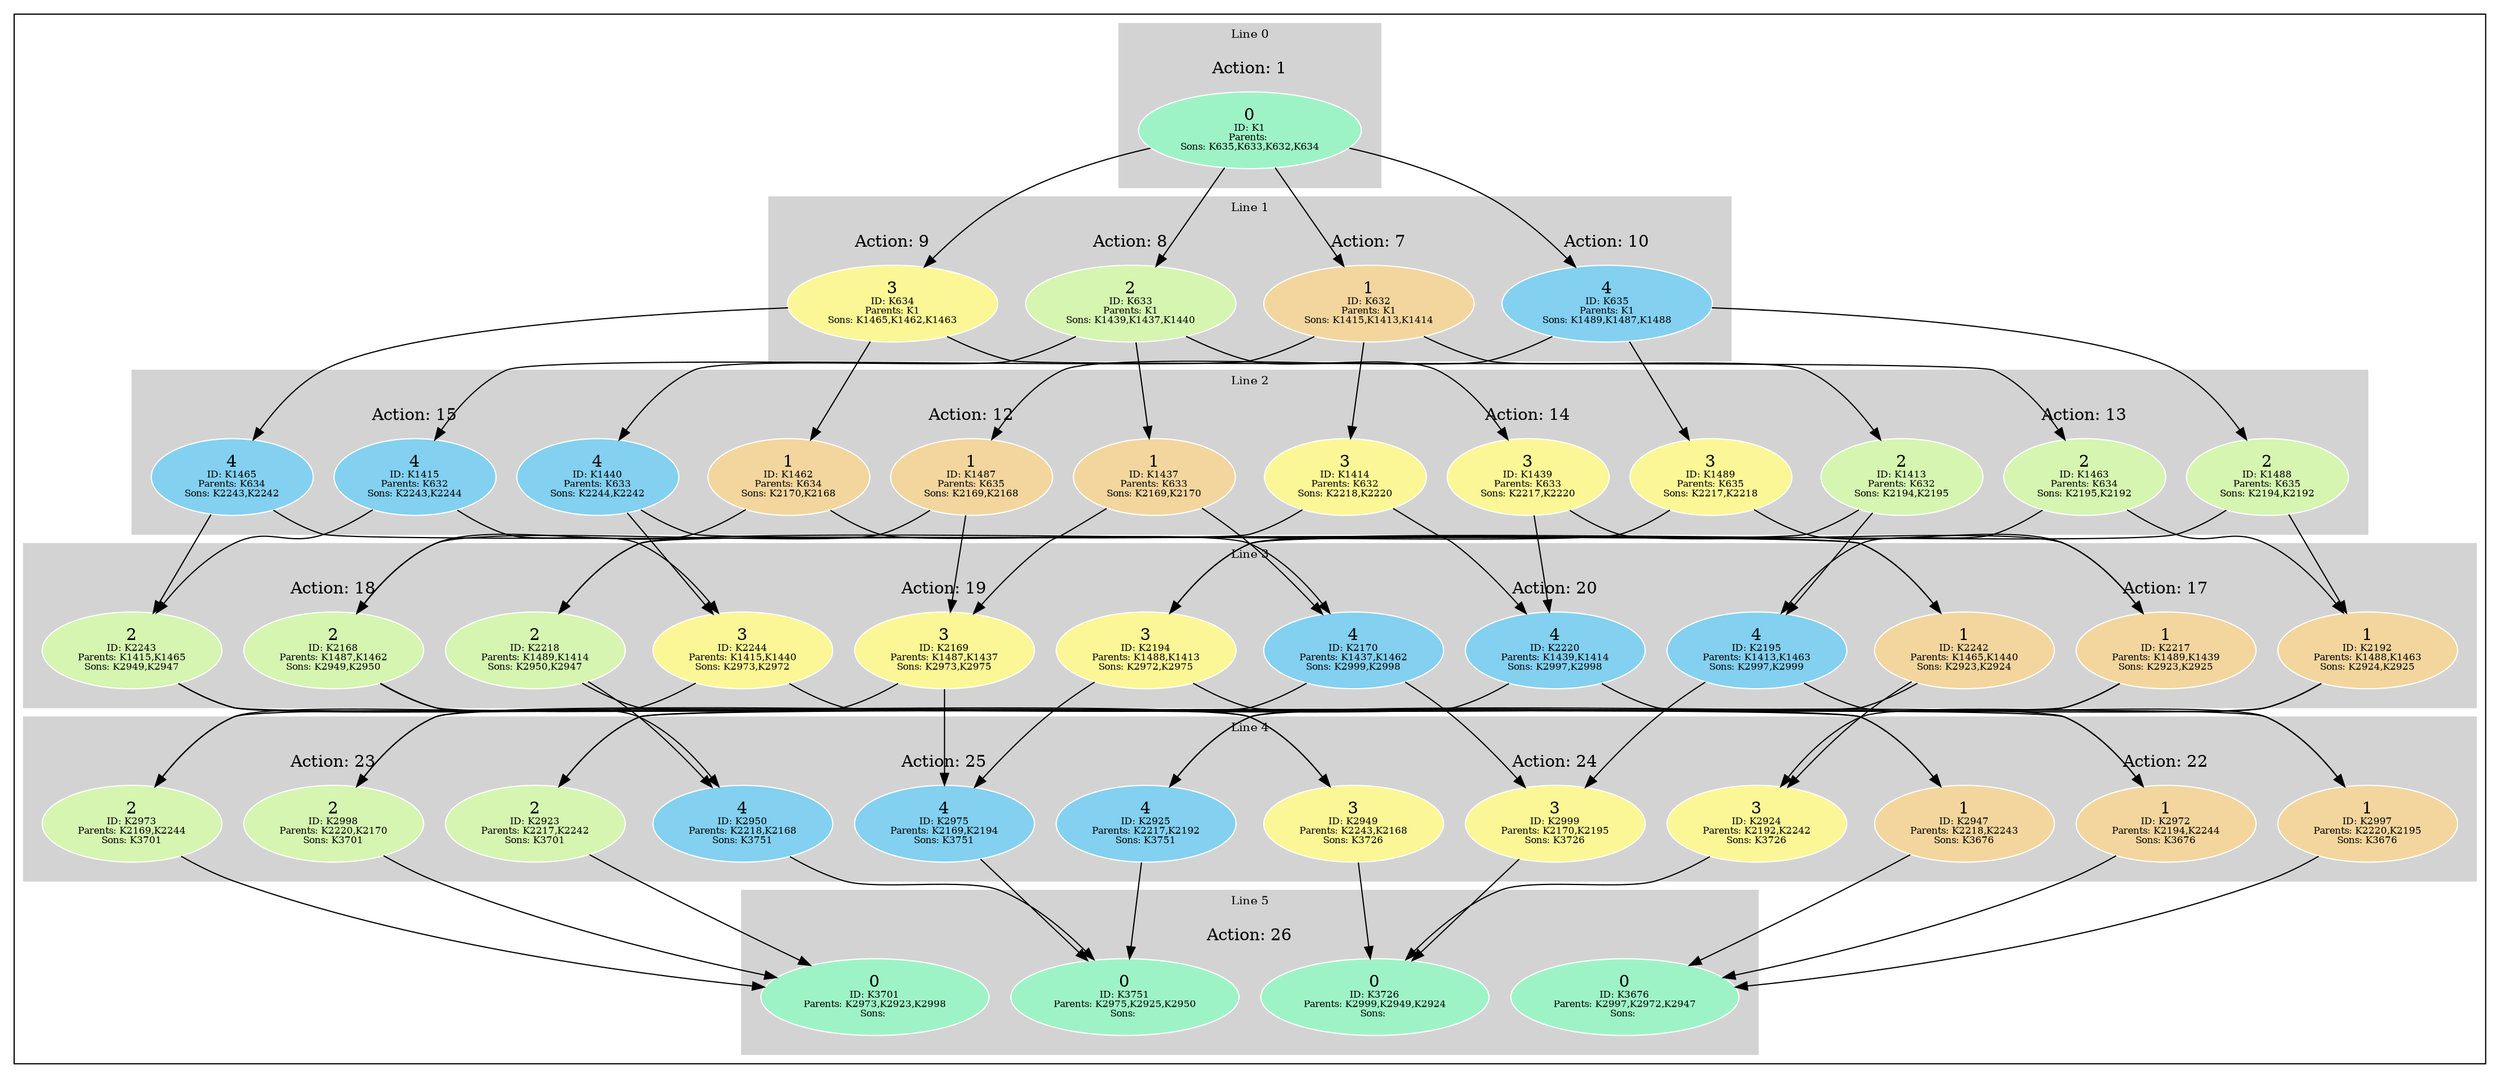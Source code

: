 digraph G {
subgraph cluster_info {
        subgraph cluster_0 {
        style=filled;
        color=lightgrey;
        node [style=filled,color=white];
        subgraph cluster_act_1 {
label = "Action: 1"step_K1 [fillcolor="#9ef3c6"  label=<0<BR /><FONT POINT-SIZE="8">ID: K1</FONT><BR /><FONT POINT-SIZE="8">Parents: </FONT><BR /><FONT POINT-SIZE="8">Sons: K635,K633,K632,K634</FONT>>]
}

        fontsize="10"
        label = "Line 0";
        }

        subgraph cluster_4 {
        style=filled;
        color=lightgrey;
        node [style=filled,color=white];
        subgraph cluster_act_22 {
label = "Action: 22"step_K2997 [fillcolor="#f3d69e"  label=<1<BR /><FONT POINT-SIZE="8">ID: K2997</FONT><BR /><FONT POINT-SIZE="8">Parents: K2220,K2195</FONT><BR /><FONT POINT-SIZE="8">Sons: K3676</FONT>>]
step_K2972 [fillcolor="#f3d69e"  label=<1<BR /><FONT POINT-SIZE="8">ID: K2972</FONT><BR /><FONT POINT-SIZE="8">Parents: K2194,K2244</FONT><BR /><FONT POINT-SIZE="8">Sons: K3676</FONT>>]
step_K2947 [fillcolor="#f3d69e"  label=<1<BR /><FONT POINT-SIZE="8">ID: K2947</FONT><BR /><FONT POINT-SIZE="8">Parents: K2218,K2243</FONT><BR /><FONT POINT-SIZE="8">Sons: K3676</FONT>>]
}
subgraph cluster_act_24 {
label = "Action: 24"step_K2999 [fillcolor="#fbf796"  label=<3<BR /><FONT POINT-SIZE="8">ID: K2999</FONT><BR /><FONT POINT-SIZE="8">Parents: K2170,K2195</FONT><BR /><FONT POINT-SIZE="8">Sons: K3726</FONT>>]
step_K2949 [fillcolor="#fbf796"  label=<3<BR /><FONT POINT-SIZE="8">ID: K2949</FONT><BR /><FONT POINT-SIZE="8">Parents: K2243,K2168</FONT><BR /><FONT POINT-SIZE="8">Sons: K3726</FONT>>]
step_K2924 [fillcolor="#fbf796"  label=<3<BR /><FONT POINT-SIZE="8">ID: K2924</FONT><BR /><FONT POINT-SIZE="8">Parents: K2192,K2242</FONT><BR /><FONT POINT-SIZE="8">Sons: K3726</FONT>>]
}
subgraph cluster_act_24 {
label = "Action: 24"step_K2999 [fillcolor="#fbf796"  label=<3<BR /><FONT POINT-SIZE="8">ID: K2999</FONT><BR /><FONT POINT-SIZE="8">Parents: K2170,K2195</FONT><BR /><FONT POINT-SIZE="8">Sons: K3726</FONT>>]
step_K2949 [fillcolor="#fbf796"  label=<3<BR /><FONT POINT-SIZE="8">ID: K2949</FONT><BR /><FONT POINT-SIZE="8">Parents: K2243,K2168</FONT><BR /><FONT POINT-SIZE="8">Sons: K3726</FONT>>]
step_K2924 [fillcolor="#fbf796"  label=<3<BR /><FONT POINT-SIZE="8">ID: K2924</FONT><BR /><FONT POINT-SIZE="8">Parents: K2192,K2242</FONT><BR /><FONT POINT-SIZE="8">Sons: K3726</FONT>>]
}
subgraph cluster_act_24 {
label = "Action: 24"step_K2999 [fillcolor="#fbf796"  label=<3<BR /><FONT POINT-SIZE="8">ID: K2999</FONT><BR /><FONT POINT-SIZE="8">Parents: K2170,K2195</FONT><BR /><FONT POINT-SIZE="8">Sons: K3726</FONT>>]
step_K2949 [fillcolor="#fbf796"  label=<3<BR /><FONT POINT-SIZE="8">ID: K2949</FONT><BR /><FONT POINT-SIZE="8">Parents: K2243,K2168</FONT><BR /><FONT POINT-SIZE="8">Sons: K3726</FONT>>]
step_K2924 [fillcolor="#fbf796"  label=<3<BR /><FONT POINT-SIZE="8">ID: K2924</FONT><BR /><FONT POINT-SIZE="8">Parents: K2192,K2242</FONT><BR /><FONT POINT-SIZE="8">Sons: K3726</FONT>>]
}
subgraph cluster_act_22 {
label = "Action: 22"step_K2997 [fillcolor="#f3d69e"  label=<1<BR /><FONT POINT-SIZE="8">ID: K2997</FONT><BR /><FONT POINT-SIZE="8">Parents: K2220,K2195</FONT><BR /><FONT POINT-SIZE="8">Sons: K3676</FONT>>]
step_K2972 [fillcolor="#f3d69e"  label=<1<BR /><FONT POINT-SIZE="8">ID: K2972</FONT><BR /><FONT POINT-SIZE="8">Parents: K2194,K2244</FONT><BR /><FONT POINT-SIZE="8">Sons: K3676</FONT>>]
step_K2947 [fillcolor="#f3d69e"  label=<1<BR /><FONT POINT-SIZE="8">ID: K2947</FONT><BR /><FONT POINT-SIZE="8">Parents: K2218,K2243</FONT><BR /><FONT POINT-SIZE="8">Sons: K3676</FONT>>]
}
subgraph cluster_act_25 {
label = "Action: 25"step_K2975 [fillcolor="#83d0f0"  label=<4<BR /><FONT POINT-SIZE="8">ID: K2975</FONT><BR /><FONT POINT-SIZE="8">Parents: K2169,K2194</FONT><BR /><FONT POINT-SIZE="8">Sons: K3751</FONT>>]
step_K2925 [fillcolor="#83d0f0"  label=<4<BR /><FONT POINT-SIZE="8">ID: K2925</FONT><BR /><FONT POINT-SIZE="8">Parents: K2217,K2192</FONT><BR /><FONT POINT-SIZE="8">Sons: K3751</FONT>>]
step_K2950 [fillcolor="#83d0f0"  label=<4<BR /><FONT POINT-SIZE="8">ID: K2950</FONT><BR /><FONT POINT-SIZE="8">Parents: K2218,K2168</FONT><BR /><FONT POINT-SIZE="8">Sons: K3751</FONT>>]
}
subgraph cluster_act_23 {
label = "Action: 23"step_K2973 [fillcolor="#d5f5b1"  label=<2<BR /><FONT POINT-SIZE="8">ID: K2973</FONT><BR /><FONT POINT-SIZE="8">Parents: K2169,K2244</FONT><BR /><FONT POINT-SIZE="8">Sons: K3701</FONT>>]
step_K2923 [fillcolor="#d5f5b1"  label=<2<BR /><FONT POINT-SIZE="8">ID: K2923</FONT><BR /><FONT POINT-SIZE="8">Parents: K2217,K2242</FONT><BR /><FONT POINT-SIZE="8">Sons: K3701</FONT>>]
step_K2998 [fillcolor="#d5f5b1"  label=<2<BR /><FONT POINT-SIZE="8">ID: K2998</FONT><BR /><FONT POINT-SIZE="8">Parents: K2220,K2170</FONT><BR /><FONT POINT-SIZE="8">Sons: K3701</FONT>>]
}
subgraph cluster_act_22 {
label = "Action: 22"step_K2997 [fillcolor="#f3d69e"  label=<1<BR /><FONT POINT-SIZE="8">ID: K2997</FONT><BR /><FONT POINT-SIZE="8">Parents: K2220,K2195</FONT><BR /><FONT POINT-SIZE="8">Sons: K3676</FONT>>]
step_K2972 [fillcolor="#f3d69e"  label=<1<BR /><FONT POINT-SIZE="8">ID: K2972</FONT><BR /><FONT POINT-SIZE="8">Parents: K2194,K2244</FONT><BR /><FONT POINT-SIZE="8">Sons: K3676</FONT>>]
step_K2947 [fillcolor="#f3d69e"  label=<1<BR /><FONT POINT-SIZE="8">ID: K2947</FONT><BR /><FONT POINT-SIZE="8">Parents: K2218,K2243</FONT><BR /><FONT POINT-SIZE="8">Sons: K3676</FONT>>]
}
subgraph cluster_act_23 {
label = "Action: 23"step_K2973 [fillcolor="#d5f5b1"  label=<2<BR /><FONT POINT-SIZE="8">ID: K2973</FONT><BR /><FONT POINT-SIZE="8">Parents: K2169,K2244</FONT><BR /><FONT POINT-SIZE="8">Sons: K3701</FONT>>]
step_K2923 [fillcolor="#d5f5b1"  label=<2<BR /><FONT POINT-SIZE="8">ID: K2923</FONT><BR /><FONT POINT-SIZE="8">Parents: K2217,K2242</FONT><BR /><FONT POINT-SIZE="8">Sons: K3701</FONT>>]
step_K2998 [fillcolor="#d5f5b1"  label=<2<BR /><FONT POINT-SIZE="8">ID: K2998</FONT><BR /><FONT POINT-SIZE="8">Parents: K2220,K2170</FONT><BR /><FONT POINT-SIZE="8">Sons: K3701</FONT>>]
}
subgraph cluster_act_25 {
label = "Action: 25"step_K2975 [fillcolor="#83d0f0"  label=<4<BR /><FONT POINT-SIZE="8">ID: K2975</FONT><BR /><FONT POINT-SIZE="8">Parents: K2169,K2194</FONT><BR /><FONT POINT-SIZE="8">Sons: K3751</FONT>>]
step_K2925 [fillcolor="#83d0f0"  label=<4<BR /><FONT POINT-SIZE="8">ID: K2925</FONT><BR /><FONT POINT-SIZE="8">Parents: K2217,K2192</FONT><BR /><FONT POINT-SIZE="8">Sons: K3751</FONT>>]
step_K2950 [fillcolor="#83d0f0"  label=<4<BR /><FONT POINT-SIZE="8">ID: K2950</FONT><BR /><FONT POINT-SIZE="8">Parents: K2218,K2168</FONT><BR /><FONT POINT-SIZE="8">Sons: K3751</FONT>>]
}
subgraph cluster_act_23 {
label = "Action: 23"step_K2973 [fillcolor="#d5f5b1"  label=<2<BR /><FONT POINT-SIZE="8">ID: K2973</FONT><BR /><FONT POINT-SIZE="8">Parents: K2169,K2244</FONT><BR /><FONT POINT-SIZE="8">Sons: K3701</FONT>>]
step_K2923 [fillcolor="#d5f5b1"  label=<2<BR /><FONT POINT-SIZE="8">ID: K2923</FONT><BR /><FONT POINT-SIZE="8">Parents: K2217,K2242</FONT><BR /><FONT POINT-SIZE="8">Sons: K3701</FONT>>]
step_K2998 [fillcolor="#d5f5b1"  label=<2<BR /><FONT POINT-SIZE="8">ID: K2998</FONT><BR /><FONT POINT-SIZE="8">Parents: K2220,K2170</FONT><BR /><FONT POINT-SIZE="8">Sons: K3701</FONT>>]
}
subgraph cluster_act_25 {
label = "Action: 25"step_K2975 [fillcolor="#83d0f0"  label=<4<BR /><FONT POINT-SIZE="8">ID: K2975</FONT><BR /><FONT POINT-SIZE="8">Parents: K2169,K2194</FONT><BR /><FONT POINT-SIZE="8">Sons: K3751</FONT>>]
step_K2925 [fillcolor="#83d0f0"  label=<4<BR /><FONT POINT-SIZE="8">ID: K2925</FONT><BR /><FONT POINT-SIZE="8">Parents: K2217,K2192</FONT><BR /><FONT POINT-SIZE="8">Sons: K3751</FONT>>]
step_K2950 [fillcolor="#83d0f0"  label=<4<BR /><FONT POINT-SIZE="8">ID: K2950</FONT><BR /><FONT POINT-SIZE="8">Parents: K2218,K2168</FONT><BR /><FONT POINT-SIZE="8">Sons: K3751</FONT>>]
}

        fontsize="10"
        label = "Line 4";
        }

        subgraph cluster_2 {
        style=filled;
        color=lightgrey;
        node [style=filled,color=white];
        subgraph cluster_act_13 {
label = "Action: 13"step_K1488 [fillcolor="#d5f5b1"  label=<2<BR /><FONT POINT-SIZE="8">ID: K1488</FONT><BR /><FONT POINT-SIZE="8">Parents: K635</FONT><BR /><FONT POINT-SIZE="8">Sons: K2194,K2192</FONT>>]
step_K1463 [fillcolor="#d5f5b1"  label=<2<BR /><FONT POINT-SIZE="8">ID: K1463</FONT><BR /><FONT POINT-SIZE="8">Parents: K634</FONT><BR /><FONT POINT-SIZE="8">Sons: K2195,K2192</FONT>>]
step_K1413 [fillcolor="#d5f5b1"  label=<2<BR /><FONT POINT-SIZE="8">ID: K1413</FONT><BR /><FONT POINT-SIZE="8">Parents: K632</FONT><BR /><FONT POINT-SIZE="8">Sons: K2194,K2195</FONT>>]
}
subgraph cluster_act_13 {
label = "Action: 13"step_K1488 [fillcolor="#d5f5b1"  label=<2<BR /><FONT POINT-SIZE="8">ID: K1488</FONT><BR /><FONT POINT-SIZE="8">Parents: K635</FONT><BR /><FONT POINT-SIZE="8">Sons: K2194,K2192</FONT>>]
step_K1463 [fillcolor="#d5f5b1"  label=<2<BR /><FONT POINT-SIZE="8">ID: K1463</FONT><BR /><FONT POINT-SIZE="8">Parents: K634</FONT><BR /><FONT POINT-SIZE="8">Sons: K2195,K2192</FONT>>]
step_K1413 [fillcolor="#d5f5b1"  label=<2<BR /><FONT POINT-SIZE="8">ID: K1413</FONT><BR /><FONT POINT-SIZE="8">Parents: K632</FONT><BR /><FONT POINT-SIZE="8">Sons: K2194,K2195</FONT>>]
}
subgraph cluster_act_14 {
label = "Action: 14"step_K1489 [fillcolor="#fbf796"  label=<3<BR /><FONT POINT-SIZE="8">ID: K1489</FONT><BR /><FONT POINT-SIZE="8">Parents: K635</FONT><BR /><FONT POINT-SIZE="8">Sons: K2217,K2218</FONT>>]
step_K1439 [fillcolor="#fbf796"  label=<3<BR /><FONT POINT-SIZE="8">ID: K1439</FONT><BR /><FONT POINT-SIZE="8">Parents: K633</FONT><BR /><FONT POINT-SIZE="8">Sons: K2217,K2220</FONT>>]
step_K1414 [fillcolor="#fbf796"  label=<3<BR /><FONT POINT-SIZE="8">ID: K1414</FONT><BR /><FONT POINT-SIZE="8">Parents: K632</FONT><BR /><FONT POINT-SIZE="8">Sons: K2218,K2220</FONT>>]
}
subgraph cluster_act_12 {
label = "Action: 12"step_K1487 [fillcolor="#f3d69e"  label=<1<BR /><FONT POINT-SIZE="8">ID: K1487</FONT><BR /><FONT POINT-SIZE="8">Parents: K635</FONT><BR /><FONT POINT-SIZE="8">Sons: K2169,K2168</FONT>>]
step_K1437 [fillcolor="#f3d69e"  label=<1<BR /><FONT POINT-SIZE="8">ID: K1437</FONT><BR /><FONT POINT-SIZE="8">Parents: K633</FONT><BR /><FONT POINT-SIZE="8">Sons: K2169,K2170</FONT>>]
step_K1462 [fillcolor="#f3d69e"  label=<1<BR /><FONT POINT-SIZE="8">ID: K1462</FONT><BR /><FONT POINT-SIZE="8">Parents: K634</FONT><BR /><FONT POINT-SIZE="8">Sons: K2170,K2168</FONT>>]
}
subgraph cluster_act_12 {
label = "Action: 12"step_K1487 [fillcolor="#f3d69e"  label=<1<BR /><FONT POINT-SIZE="8">ID: K1487</FONT><BR /><FONT POINT-SIZE="8">Parents: K635</FONT><BR /><FONT POINT-SIZE="8">Sons: K2169,K2168</FONT>>]
step_K1437 [fillcolor="#f3d69e"  label=<1<BR /><FONT POINT-SIZE="8">ID: K1437</FONT><BR /><FONT POINT-SIZE="8">Parents: K633</FONT><BR /><FONT POINT-SIZE="8">Sons: K2169,K2170</FONT>>]
step_K1462 [fillcolor="#f3d69e"  label=<1<BR /><FONT POINT-SIZE="8">ID: K1462</FONT><BR /><FONT POINT-SIZE="8">Parents: K634</FONT><BR /><FONT POINT-SIZE="8">Sons: K2170,K2168</FONT>>]
}
subgraph cluster_act_12 {
label = "Action: 12"step_K1487 [fillcolor="#f3d69e"  label=<1<BR /><FONT POINT-SIZE="8">ID: K1487</FONT><BR /><FONT POINT-SIZE="8">Parents: K635</FONT><BR /><FONT POINT-SIZE="8">Sons: K2169,K2168</FONT>>]
step_K1437 [fillcolor="#f3d69e"  label=<1<BR /><FONT POINT-SIZE="8">ID: K1437</FONT><BR /><FONT POINT-SIZE="8">Parents: K633</FONT><BR /><FONT POINT-SIZE="8">Sons: K2169,K2170</FONT>>]
step_K1462 [fillcolor="#f3d69e"  label=<1<BR /><FONT POINT-SIZE="8">ID: K1462</FONT><BR /><FONT POINT-SIZE="8">Parents: K634</FONT><BR /><FONT POINT-SIZE="8">Sons: K2170,K2168</FONT>>]
}
subgraph cluster_act_14 {
label = "Action: 14"step_K1489 [fillcolor="#fbf796"  label=<3<BR /><FONT POINT-SIZE="8">ID: K1489</FONT><BR /><FONT POINT-SIZE="8">Parents: K635</FONT><BR /><FONT POINT-SIZE="8">Sons: K2217,K2218</FONT>>]
step_K1439 [fillcolor="#fbf796"  label=<3<BR /><FONT POINT-SIZE="8">ID: K1439</FONT><BR /><FONT POINT-SIZE="8">Parents: K633</FONT><BR /><FONT POINT-SIZE="8">Sons: K2217,K2220</FONT>>]
step_K1414 [fillcolor="#fbf796"  label=<3<BR /><FONT POINT-SIZE="8">ID: K1414</FONT><BR /><FONT POINT-SIZE="8">Parents: K632</FONT><BR /><FONT POINT-SIZE="8">Sons: K2218,K2220</FONT>>]
}
subgraph cluster_act_14 {
label = "Action: 14"step_K1489 [fillcolor="#fbf796"  label=<3<BR /><FONT POINT-SIZE="8">ID: K1489</FONT><BR /><FONT POINT-SIZE="8">Parents: K635</FONT><BR /><FONT POINT-SIZE="8">Sons: K2217,K2218</FONT>>]
step_K1439 [fillcolor="#fbf796"  label=<3<BR /><FONT POINT-SIZE="8">ID: K1439</FONT><BR /><FONT POINT-SIZE="8">Parents: K633</FONT><BR /><FONT POINT-SIZE="8">Sons: K2217,K2220</FONT>>]
step_K1414 [fillcolor="#fbf796"  label=<3<BR /><FONT POINT-SIZE="8">ID: K1414</FONT><BR /><FONT POINT-SIZE="8">Parents: K632</FONT><BR /><FONT POINT-SIZE="8">Sons: K2218,K2220</FONT>>]
}
subgraph cluster_act_15 {
label = "Action: 15"step_K1415 [fillcolor="#83d0f0"  label=<4<BR /><FONT POINT-SIZE="8">ID: K1415</FONT><BR /><FONT POINT-SIZE="8">Parents: K632</FONT><BR /><FONT POINT-SIZE="8">Sons: K2243,K2244</FONT>>]
step_K1465 [fillcolor="#83d0f0"  label=<4<BR /><FONT POINT-SIZE="8">ID: K1465</FONT><BR /><FONT POINT-SIZE="8">Parents: K634</FONT><BR /><FONT POINT-SIZE="8">Sons: K2243,K2242</FONT>>]
step_K1440 [fillcolor="#83d0f0"  label=<4<BR /><FONT POINT-SIZE="8">ID: K1440</FONT><BR /><FONT POINT-SIZE="8">Parents: K633</FONT><BR /><FONT POINT-SIZE="8">Sons: K2244,K2242</FONT>>]
}
subgraph cluster_act_15 {
label = "Action: 15"step_K1415 [fillcolor="#83d0f0"  label=<4<BR /><FONT POINT-SIZE="8">ID: K1415</FONT><BR /><FONT POINT-SIZE="8">Parents: K632</FONT><BR /><FONT POINT-SIZE="8">Sons: K2243,K2244</FONT>>]
step_K1465 [fillcolor="#83d0f0"  label=<4<BR /><FONT POINT-SIZE="8">ID: K1465</FONT><BR /><FONT POINT-SIZE="8">Parents: K634</FONT><BR /><FONT POINT-SIZE="8">Sons: K2243,K2242</FONT>>]
step_K1440 [fillcolor="#83d0f0"  label=<4<BR /><FONT POINT-SIZE="8">ID: K1440</FONT><BR /><FONT POINT-SIZE="8">Parents: K633</FONT><BR /><FONT POINT-SIZE="8">Sons: K2244,K2242</FONT>>]
}
subgraph cluster_act_15 {
label = "Action: 15"step_K1415 [fillcolor="#83d0f0"  label=<4<BR /><FONT POINT-SIZE="8">ID: K1415</FONT><BR /><FONT POINT-SIZE="8">Parents: K632</FONT><BR /><FONT POINT-SIZE="8">Sons: K2243,K2244</FONT>>]
step_K1465 [fillcolor="#83d0f0"  label=<4<BR /><FONT POINT-SIZE="8">ID: K1465</FONT><BR /><FONT POINT-SIZE="8">Parents: K634</FONT><BR /><FONT POINT-SIZE="8">Sons: K2243,K2242</FONT>>]
step_K1440 [fillcolor="#83d0f0"  label=<4<BR /><FONT POINT-SIZE="8">ID: K1440</FONT><BR /><FONT POINT-SIZE="8">Parents: K633</FONT><BR /><FONT POINT-SIZE="8">Sons: K2244,K2242</FONT>>]
}
subgraph cluster_act_13 {
label = "Action: 13"step_K1488 [fillcolor="#d5f5b1"  label=<2<BR /><FONT POINT-SIZE="8">ID: K1488</FONT><BR /><FONT POINT-SIZE="8">Parents: K635</FONT><BR /><FONT POINT-SIZE="8">Sons: K2194,K2192</FONT>>]
step_K1463 [fillcolor="#d5f5b1"  label=<2<BR /><FONT POINT-SIZE="8">ID: K1463</FONT><BR /><FONT POINT-SIZE="8">Parents: K634</FONT><BR /><FONT POINT-SIZE="8">Sons: K2195,K2192</FONT>>]
step_K1413 [fillcolor="#d5f5b1"  label=<2<BR /><FONT POINT-SIZE="8">ID: K1413</FONT><BR /><FONT POINT-SIZE="8">Parents: K632</FONT><BR /><FONT POINT-SIZE="8">Sons: K2194,K2195</FONT>>]
}

        fontsize="10"
        label = "Line 2";
        }

        subgraph cluster_3 {
        style=filled;
        color=lightgrey;
        node [style=filled,color=white];
        subgraph cluster_act_17 {
label = "Action: 17"step_K2217 [fillcolor="#f3d69e"  label=<1<BR /><FONT POINT-SIZE="8">ID: K2217</FONT><BR /><FONT POINT-SIZE="8">Parents: K1489,K1439</FONT><BR /><FONT POINT-SIZE="8">Sons: K2923,K2925</FONT>>]
step_K2192 [fillcolor="#f3d69e"  label=<1<BR /><FONT POINT-SIZE="8">ID: K2192</FONT><BR /><FONT POINT-SIZE="8">Parents: K1488,K1463</FONT><BR /><FONT POINT-SIZE="8">Sons: K2924,K2925</FONT>>]
step_K2242 [fillcolor="#f3d69e"  label=<1<BR /><FONT POINT-SIZE="8">ID: K2242</FONT><BR /><FONT POINT-SIZE="8">Parents: K1465,K1440</FONT><BR /><FONT POINT-SIZE="8">Sons: K2923,K2924</FONT>>]
}
subgraph cluster_act_20 {
label = "Action: 20"step_K2220 [fillcolor="#83d0f0"  label=<4<BR /><FONT POINT-SIZE="8">ID: K2220</FONT><BR /><FONT POINT-SIZE="8">Parents: K1439,K1414</FONT><BR /><FONT POINT-SIZE="8">Sons: K2997,K2998</FONT>>]
step_K2170 [fillcolor="#83d0f0"  label=<4<BR /><FONT POINT-SIZE="8">ID: K2170</FONT><BR /><FONT POINT-SIZE="8">Parents: K1437,K1462</FONT><BR /><FONT POINT-SIZE="8">Sons: K2999,K2998</FONT>>]
step_K2195 [fillcolor="#83d0f0"  label=<4<BR /><FONT POINT-SIZE="8">ID: K2195</FONT><BR /><FONT POINT-SIZE="8">Parents: K1413,K1463</FONT><BR /><FONT POINT-SIZE="8">Sons: K2997,K2999</FONT>>]
}
subgraph cluster_act_20 {
label = "Action: 20"step_K2220 [fillcolor="#83d0f0"  label=<4<BR /><FONT POINT-SIZE="8">ID: K2220</FONT><BR /><FONT POINT-SIZE="8">Parents: K1439,K1414</FONT><BR /><FONT POINT-SIZE="8">Sons: K2997,K2998</FONT>>]
step_K2170 [fillcolor="#83d0f0"  label=<4<BR /><FONT POINT-SIZE="8">ID: K2170</FONT><BR /><FONT POINT-SIZE="8">Parents: K1437,K1462</FONT><BR /><FONT POINT-SIZE="8">Sons: K2999,K2998</FONT>>]
step_K2195 [fillcolor="#83d0f0"  label=<4<BR /><FONT POINT-SIZE="8">ID: K2195</FONT><BR /><FONT POINT-SIZE="8">Parents: K1413,K1463</FONT><BR /><FONT POINT-SIZE="8">Sons: K2997,K2999</FONT>>]
}
subgraph cluster_act_19 {
label = "Action: 19"step_K2169 [fillcolor="#fbf796"  label=<3<BR /><FONT POINT-SIZE="8">ID: K2169</FONT><BR /><FONT POINT-SIZE="8">Parents: K1487,K1437</FONT><BR /><FONT POINT-SIZE="8">Sons: K2973,K2975</FONT>>]
step_K2194 [fillcolor="#fbf796"  label=<3<BR /><FONT POINT-SIZE="8">ID: K2194</FONT><BR /><FONT POINT-SIZE="8">Parents: K1488,K1413</FONT><BR /><FONT POINT-SIZE="8">Sons: K2972,K2975</FONT>>]
step_K2244 [fillcolor="#fbf796"  label=<3<BR /><FONT POINT-SIZE="8">ID: K2244</FONT><BR /><FONT POINT-SIZE="8">Parents: K1415,K1440</FONT><BR /><FONT POINT-SIZE="8">Sons: K2973,K2972</FONT>>]
}
subgraph cluster_act_17 {
label = "Action: 17"step_K2217 [fillcolor="#f3d69e"  label=<1<BR /><FONT POINT-SIZE="8">ID: K2217</FONT><BR /><FONT POINT-SIZE="8">Parents: K1489,K1439</FONT><BR /><FONT POINT-SIZE="8">Sons: K2923,K2925</FONT>>]
step_K2192 [fillcolor="#f3d69e"  label=<1<BR /><FONT POINT-SIZE="8">ID: K2192</FONT><BR /><FONT POINT-SIZE="8">Parents: K1488,K1463</FONT><BR /><FONT POINT-SIZE="8">Sons: K2924,K2925</FONT>>]
step_K2242 [fillcolor="#f3d69e"  label=<1<BR /><FONT POINT-SIZE="8">ID: K2242</FONT><BR /><FONT POINT-SIZE="8">Parents: K1465,K1440</FONT><BR /><FONT POINT-SIZE="8">Sons: K2923,K2924</FONT>>]
}
subgraph cluster_act_18 {
label = "Action: 18"step_K2218 [fillcolor="#d5f5b1"  label=<2<BR /><FONT POINT-SIZE="8">ID: K2218</FONT><BR /><FONT POINT-SIZE="8">Parents: K1489,K1414</FONT><BR /><FONT POINT-SIZE="8">Sons: K2950,K2947</FONT>>]
step_K2243 [fillcolor="#d5f5b1"  label=<2<BR /><FONT POINT-SIZE="8">ID: K2243</FONT><BR /><FONT POINT-SIZE="8">Parents: K1415,K1465</FONT><BR /><FONT POINT-SIZE="8">Sons: K2949,K2947</FONT>>]
step_K2168 [fillcolor="#d5f5b1"  label=<2<BR /><FONT POINT-SIZE="8">ID: K2168</FONT><BR /><FONT POINT-SIZE="8">Parents: K1487,K1462</FONT><BR /><FONT POINT-SIZE="8">Sons: K2949,K2950</FONT>>]
}
subgraph cluster_act_19 {
label = "Action: 19"step_K2169 [fillcolor="#fbf796"  label=<3<BR /><FONT POINT-SIZE="8">ID: K2169</FONT><BR /><FONT POINT-SIZE="8">Parents: K1487,K1437</FONT><BR /><FONT POINT-SIZE="8">Sons: K2973,K2975</FONT>>]
step_K2194 [fillcolor="#fbf796"  label=<3<BR /><FONT POINT-SIZE="8">ID: K2194</FONT><BR /><FONT POINT-SIZE="8">Parents: K1488,K1413</FONT><BR /><FONT POINT-SIZE="8">Sons: K2972,K2975</FONT>>]
step_K2244 [fillcolor="#fbf796"  label=<3<BR /><FONT POINT-SIZE="8">ID: K2244</FONT><BR /><FONT POINT-SIZE="8">Parents: K1415,K1440</FONT><BR /><FONT POINT-SIZE="8">Sons: K2973,K2972</FONT>>]
}
subgraph cluster_act_18 {
label = "Action: 18"step_K2218 [fillcolor="#d5f5b1"  label=<2<BR /><FONT POINT-SIZE="8">ID: K2218</FONT><BR /><FONT POINT-SIZE="8">Parents: K1489,K1414</FONT><BR /><FONT POINT-SIZE="8">Sons: K2950,K2947</FONT>>]
step_K2243 [fillcolor="#d5f5b1"  label=<2<BR /><FONT POINT-SIZE="8">ID: K2243</FONT><BR /><FONT POINT-SIZE="8">Parents: K1415,K1465</FONT><BR /><FONT POINT-SIZE="8">Sons: K2949,K2947</FONT>>]
step_K2168 [fillcolor="#d5f5b1"  label=<2<BR /><FONT POINT-SIZE="8">ID: K2168</FONT><BR /><FONT POINT-SIZE="8">Parents: K1487,K1462</FONT><BR /><FONT POINT-SIZE="8">Sons: K2949,K2950</FONT>>]
}
subgraph cluster_act_19 {
label = "Action: 19"step_K2169 [fillcolor="#fbf796"  label=<3<BR /><FONT POINT-SIZE="8">ID: K2169</FONT><BR /><FONT POINT-SIZE="8">Parents: K1487,K1437</FONT><BR /><FONT POINT-SIZE="8">Sons: K2973,K2975</FONT>>]
step_K2194 [fillcolor="#fbf796"  label=<3<BR /><FONT POINT-SIZE="8">ID: K2194</FONT><BR /><FONT POINT-SIZE="8">Parents: K1488,K1413</FONT><BR /><FONT POINT-SIZE="8">Sons: K2972,K2975</FONT>>]
step_K2244 [fillcolor="#fbf796"  label=<3<BR /><FONT POINT-SIZE="8">ID: K2244</FONT><BR /><FONT POINT-SIZE="8">Parents: K1415,K1440</FONT><BR /><FONT POINT-SIZE="8">Sons: K2973,K2972</FONT>>]
}
subgraph cluster_act_20 {
label = "Action: 20"step_K2220 [fillcolor="#83d0f0"  label=<4<BR /><FONT POINT-SIZE="8">ID: K2220</FONT><BR /><FONT POINT-SIZE="8">Parents: K1439,K1414</FONT><BR /><FONT POINT-SIZE="8">Sons: K2997,K2998</FONT>>]
step_K2170 [fillcolor="#83d0f0"  label=<4<BR /><FONT POINT-SIZE="8">ID: K2170</FONT><BR /><FONT POINT-SIZE="8">Parents: K1437,K1462</FONT><BR /><FONT POINT-SIZE="8">Sons: K2999,K2998</FONT>>]
step_K2195 [fillcolor="#83d0f0"  label=<4<BR /><FONT POINT-SIZE="8">ID: K2195</FONT><BR /><FONT POINT-SIZE="8">Parents: K1413,K1463</FONT><BR /><FONT POINT-SIZE="8">Sons: K2997,K2999</FONT>>]
}
subgraph cluster_act_17 {
label = "Action: 17"step_K2217 [fillcolor="#f3d69e"  label=<1<BR /><FONT POINT-SIZE="8">ID: K2217</FONT><BR /><FONT POINT-SIZE="8">Parents: K1489,K1439</FONT><BR /><FONT POINT-SIZE="8">Sons: K2923,K2925</FONT>>]
step_K2192 [fillcolor="#f3d69e"  label=<1<BR /><FONT POINT-SIZE="8">ID: K2192</FONT><BR /><FONT POINT-SIZE="8">Parents: K1488,K1463</FONT><BR /><FONT POINT-SIZE="8">Sons: K2924,K2925</FONT>>]
step_K2242 [fillcolor="#f3d69e"  label=<1<BR /><FONT POINT-SIZE="8">ID: K2242</FONT><BR /><FONT POINT-SIZE="8">Parents: K1465,K1440</FONT><BR /><FONT POINT-SIZE="8">Sons: K2923,K2924</FONT>>]
}
subgraph cluster_act_18 {
label = "Action: 18"step_K2218 [fillcolor="#d5f5b1"  label=<2<BR /><FONT POINT-SIZE="8">ID: K2218</FONT><BR /><FONT POINT-SIZE="8">Parents: K1489,K1414</FONT><BR /><FONT POINT-SIZE="8">Sons: K2950,K2947</FONT>>]
step_K2243 [fillcolor="#d5f5b1"  label=<2<BR /><FONT POINT-SIZE="8">ID: K2243</FONT><BR /><FONT POINT-SIZE="8">Parents: K1415,K1465</FONT><BR /><FONT POINT-SIZE="8">Sons: K2949,K2947</FONT>>]
step_K2168 [fillcolor="#d5f5b1"  label=<2<BR /><FONT POINT-SIZE="8">ID: K2168</FONT><BR /><FONT POINT-SIZE="8">Parents: K1487,K1462</FONT><BR /><FONT POINT-SIZE="8">Sons: K2949,K2950</FONT>>]
}

        fontsize="10"
        label = "Line 3";
        }

        subgraph cluster_5 {
        style=filled;
        color=lightgrey;
        node [style=filled,color=white];
        subgraph cluster_act_26 {
label = "Action: 26"step_K3701 [fillcolor="#9ef3c6"  label=<0<BR /><FONT POINT-SIZE="8">ID: K3701</FONT><BR /><FONT POINT-SIZE="8">Parents: K2973,K2923,K2998</FONT><BR /><FONT POINT-SIZE="8">Sons: </FONT>>]
step_K3676 [fillcolor="#9ef3c6"  label=<0<BR /><FONT POINT-SIZE="8">ID: K3676</FONT><BR /><FONT POINT-SIZE="8">Parents: K2997,K2972,K2947</FONT><BR /><FONT POINT-SIZE="8">Sons: </FONT>>]
step_K3726 [fillcolor="#9ef3c6"  label=<0<BR /><FONT POINT-SIZE="8">ID: K3726</FONT><BR /><FONT POINT-SIZE="8">Parents: K2999,K2949,K2924</FONT><BR /><FONT POINT-SIZE="8">Sons: </FONT>>]
step_K3751 [fillcolor="#9ef3c6"  label=<0<BR /><FONT POINT-SIZE="8">ID: K3751</FONT><BR /><FONT POINT-SIZE="8">Parents: K2975,K2925,K2950</FONT><BR /><FONT POINT-SIZE="8">Sons: </FONT>>]
}
subgraph cluster_act_26 {
label = "Action: 26"step_K3701 [fillcolor="#9ef3c6"  label=<0<BR /><FONT POINT-SIZE="8">ID: K3701</FONT><BR /><FONT POINT-SIZE="8">Parents: K2973,K2923,K2998</FONT><BR /><FONT POINT-SIZE="8">Sons: </FONT>>]
step_K3676 [fillcolor="#9ef3c6"  label=<0<BR /><FONT POINT-SIZE="8">ID: K3676</FONT><BR /><FONT POINT-SIZE="8">Parents: K2997,K2972,K2947</FONT><BR /><FONT POINT-SIZE="8">Sons: </FONT>>]
step_K3726 [fillcolor="#9ef3c6"  label=<0<BR /><FONT POINT-SIZE="8">ID: K3726</FONT><BR /><FONT POINT-SIZE="8">Parents: K2999,K2949,K2924</FONT><BR /><FONT POINT-SIZE="8">Sons: </FONT>>]
step_K3751 [fillcolor="#9ef3c6"  label=<0<BR /><FONT POINT-SIZE="8">ID: K3751</FONT><BR /><FONT POINT-SIZE="8">Parents: K2975,K2925,K2950</FONT><BR /><FONT POINT-SIZE="8">Sons: </FONT>>]
}
subgraph cluster_act_26 {
label = "Action: 26"step_K3701 [fillcolor="#9ef3c6"  label=<0<BR /><FONT POINT-SIZE="8">ID: K3701</FONT><BR /><FONT POINT-SIZE="8">Parents: K2973,K2923,K2998</FONT><BR /><FONT POINT-SIZE="8">Sons: </FONT>>]
step_K3676 [fillcolor="#9ef3c6"  label=<0<BR /><FONT POINT-SIZE="8">ID: K3676</FONT><BR /><FONT POINT-SIZE="8">Parents: K2997,K2972,K2947</FONT><BR /><FONT POINT-SIZE="8">Sons: </FONT>>]
step_K3726 [fillcolor="#9ef3c6"  label=<0<BR /><FONT POINT-SIZE="8">ID: K3726</FONT><BR /><FONT POINT-SIZE="8">Parents: K2999,K2949,K2924</FONT><BR /><FONT POINT-SIZE="8">Sons: </FONT>>]
step_K3751 [fillcolor="#9ef3c6"  label=<0<BR /><FONT POINT-SIZE="8">ID: K3751</FONT><BR /><FONT POINT-SIZE="8">Parents: K2975,K2925,K2950</FONT><BR /><FONT POINT-SIZE="8">Sons: </FONT>>]
}
subgraph cluster_act_26 {
label = "Action: 26"step_K3701 [fillcolor="#9ef3c6"  label=<0<BR /><FONT POINT-SIZE="8">ID: K3701</FONT><BR /><FONT POINT-SIZE="8">Parents: K2973,K2923,K2998</FONT><BR /><FONT POINT-SIZE="8">Sons: </FONT>>]
step_K3676 [fillcolor="#9ef3c6"  label=<0<BR /><FONT POINT-SIZE="8">ID: K3676</FONT><BR /><FONT POINT-SIZE="8">Parents: K2997,K2972,K2947</FONT><BR /><FONT POINT-SIZE="8">Sons: </FONT>>]
step_K3726 [fillcolor="#9ef3c6"  label=<0<BR /><FONT POINT-SIZE="8">ID: K3726</FONT><BR /><FONT POINT-SIZE="8">Parents: K2999,K2949,K2924</FONT><BR /><FONT POINT-SIZE="8">Sons: </FONT>>]
step_K3751 [fillcolor="#9ef3c6"  label=<0<BR /><FONT POINT-SIZE="8">ID: K3751</FONT><BR /><FONT POINT-SIZE="8">Parents: K2975,K2925,K2950</FONT><BR /><FONT POINT-SIZE="8">Sons: </FONT>>]
}

        fontsize="10"
        label = "Line 5";
        }

        subgraph cluster_1 {
        style=filled;
        color=lightgrey;
        node [style=filled,color=white];
        subgraph cluster_act_10 {
label = "Action: 10"step_K635 [fillcolor="#83d0f0"  label=<4<BR /><FONT POINT-SIZE="8">ID: K635</FONT><BR /><FONT POINT-SIZE="8">Parents: K1</FONT><BR /><FONT POINT-SIZE="8">Sons: K1489,K1487,K1488</FONT>>]
}
subgraph cluster_act_8 {
label = "Action: 8"step_K633 [fillcolor="#d5f5b1"  label=<2<BR /><FONT POINT-SIZE="8">ID: K633</FONT><BR /><FONT POINT-SIZE="8">Parents: K1</FONT><BR /><FONT POINT-SIZE="8">Sons: K1439,K1437,K1440</FONT>>]
}
subgraph cluster_act_7 {
label = "Action: 7"step_K632 [fillcolor="#f3d69e"  label=<1<BR /><FONT POINT-SIZE="8">ID: K632</FONT><BR /><FONT POINT-SIZE="8">Parents: K1</FONT><BR /><FONT POINT-SIZE="8">Sons: K1415,K1413,K1414</FONT>>]
}
subgraph cluster_act_9 {
label = "Action: 9"step_K634 [fillcolor="#fbf796"  label=<3<BR /><FONT POINT-SIZE="8">ID: K634</FONT><BR /><FONT POINT-SIZE="8">Parents: K1</FONT><BR /><FONT POINT-SIZE="8">Sons: K1465,K1462,K1463</FONT>>]
}

        fontsize="10"
        label = "Line 1";
        }
step_K1 -> step_K634; 
step_K2924 -> step_K3726; 
step_K1462 -> step_K2168; 
step_K1489 -> step_K2218; 
step_K2242 -> step_K2924; 
step_K1488 -> step_K2194; 
step_K2997 -> step_K3676; 
step_K2923 -> step_K3701; 
step_K633 -> step_K1437; 
step_K2220 -> step_K2997; 
step_K2170 -> step_K2999; 
step_K2998 -> step_K3701; 
step_K1414 -> step_K2220; 
step_K1465 -> step_K2242; 
step_K1437 -> step_K2170; 
step_K2947 -> step_K3676; 
step_K634 -> step_K1463; 
step_K634 -> step_K1462; 
step_K2168 -> step_K2950; 
step_K1439 -> step_K2220; 
step_K1440 -> step_K2244; 
step_K632 -> step_K1415; 
step_K633 -> step_K1440; 
step_K2194 -> step_K2972; 
step_K1463 -> step_K2195; 
step_K2999 -> step_K3726; 
step_K1488 -> step_K2192; 
step_K2925 -> step_K3751; 
step_K2220 -> step_K2998; 
step_K1415 -> step_K2243; 
step_K634 -> step_K1465; 
step_K2972 -> step_K3676; 
step_K2217 -> step_K2923; 
step_K2218 -> step_K2947; 
step_K635 -> step_K1488; 
step_K2170 -> step_K2998; 
step_K632 -> step_K1413; 
step_K632 -> step_K1414; 
step_K2195 -> step_K2997; 
step_K2192 -> step_K2924; 
step_K2195 -> step_K2999; 
step_K2950 -> step_K3751; 
step_K2244 -> step_K2972; 
step_K635 -> step_K1489; 
step_K1 -> step_K632; 
step_K1 -> step_K633; 
step_K2168 -> step_K2949; 
step_K2169 -> step_K2973; 
step_K2973 -> step_K3701; 
step_K2949 -> step_K3726; 
step_K1439 -> step_K2217; 
step_K1413 -> step_K2194; 
step_K2192 -> step_K2925; 
step_K1462 -> step_K2170; 
step_K1463 -> step_K2192; 
step_K2243 -> step_K2947; 
step_K1489 -> step_K2217; 
step_K1487 -> step_K2168; 
step_K635 -> step_K1487; 
step_K2242 -> step_K2923; 
step_K2194 -> step_K2975; 
step_K1487 -> step_K2169; 
step_K1 -> step_K635; 
step_K2169 -> step_K2975; 
step_K1440 -> step_K2242; 
step_K2243 -> step_K2949; 
step_K1414 -> step_K2218; 
step_K1437 -> step_K2169; 
step_K2217 -> step_K2925; 
step_K2218 -> step_K2950; 
step_K2975 -> step_K3751; 
step_K2244 -> step_K2973; 
step_K1465 -> step_K2243; 
step_K1413 -> step_K2195; 
step_K1415 -> step_K2244; 
step_K633 -> step_K1439; 
}}